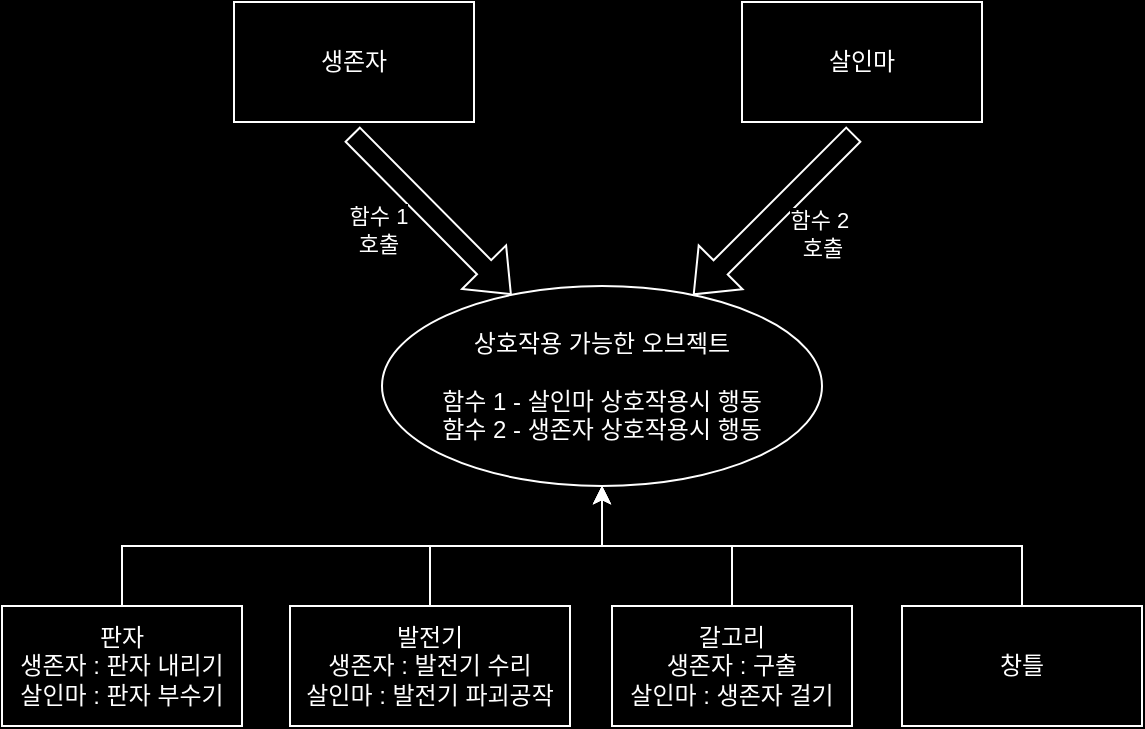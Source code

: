 <mxfile version="24.7.6">
  <diagram name="페이지-1" id="o0APWfUMKUU7ITL8NAqE">
    <mxGraphModel dx="690" dy="737" grid="0" gridSize="10" guides="1" tooltips="1" connect="1" arrows="1" fold="1" page="1" pageScale="1" pageWidth="827" pageHeight="1169" background="#000000" math="0" shadow="0">
      <root>
        <mxCell id="0" />
        <mxCell id="1" parent="0" />
        <mxCell id="HwlPlYfOWSaUj1gYbrh8-1" value="상호작용 가능한&amp;nbsp;&lt;span style=&quot;background-color: initial;&quot;&gt;오브젝트&lt;/span&gt;&lt;div&gt;&lt;br&gt;&lt;div&gt;함수 1 - 살인마 상호작용시 행동&lt;/div&gt;&lt;div&gt;함수 2 - 생존자 상호작용시 행동&lt;/div&gt;&lt;/div&gt;" style="ellipse;whiteSpace=wrap;html=1;labelBackgroundColor=none;fillColor=#000000;strokeColor=#FFFFFF;fontColor=#FFFFFF;" vertex="1" parent="1">
          <mxGeometry x="250" y="240" width="220" height="100" as="geometry" />
        </mxCell>
        <mxCell id="HwlPlYfOWSaUj1gYbrh8-10" style="edgeStyle=orthogonalEdgeStyle;rounded=0;orthogonalLoop=1;jettySize=auto;html=1;exitX=0.5;exitY=0;exitDx=0;exitDy=0;labelBackgroundColor=none;strokeColor=#FFFFFF;fontColor=default;" edge="1" parent="1" source="HwlPlYfOWSaUj1gYbrh8-2" target="HwlPlYfOWSaUj1gYbrh8-1">
          <mxGeometry relative="1" as="geometry" />
        </mxCell>
        <mxCell id="HwlPlYfOWSaUj1gYbrh8-2" value="판자&lt;div&gt;생존자 : 판자 내리기&lt;/div&gt;&lt;div&gt;살인마 : 판자 부수기&lt;/div&gt;" style="rounded=0;whiteSpace=wrap;html=1;labelBackgroundColor=none;fillColor=#000000;strokeColor=#FFFFFF;fontColor=#FFFFFF;" vertex="1" parent="1">
          <mxGeometry x="60" y="400" width="120" height="60" as="geometry" />
        </mxCell>
        <mxCell id="HwlPlYfOWSaUj1gYbrh8-6" style="edgeStyle=orthogonalEdgeStyle;rounded=0;orthogonalLoop=1;jettySize=auto;html=1;labelBackgroundColor=none;strokeColor=#FFFFFF;fontColor=default;" edge="1" parent="1" source="HwlPlYfOWSaUj1gYbrh8-3" target="HwlPlYfOWSaUj1gYbrh8-1">
          <mxGeometry relative="1" as="geometry" />
        </mxCell>
        <mxCell id="HwlPlYfOWSaUj1gYbrh8-3" value="발전기&lt;div&gt;생존자 : 발전기 수리&lt;/div&gt;&lt;div&gt;살인마 : 발전기 파괴공작&lt;/div&gt;" style="rounded=0;whiteSpace=wrap;html=1;labelBackgroundColor=none;fillColor=#000000;strokeColor=#FFFFFF;fontColor=#FFFFFF;" vertex="1" parent="1">
          <mxGeometry x="204" y="400" width="140" height="60" as="geometry" />
        </mxCell>
        <mxCell id="HwlPlYfOWSaUj1gYbrh8-7" style="edgeStyle=orthogonalEdgeStyle;rounded=0;orthogonalLoop=1;jettySize=auto;html=1;labelBackgroundColor=none;strokeColor=#FFFFFF;fontColor=default;" edge="1" parent="1" source="HwlPlYfOWSaUj1gYbrh8-4" target="HwlPlYfOWSaUj1gYbrh8-1">
          <mxGeometry relative="1" as="geometry" />
        </mxCell>
        <mxCell id="HwlPlYfOWSaUj1gYbrh8-4" value="갈고리&lt;div&gt;생존자 : 구출&lt;/div&gt;&lt;div&gt;살인마 : 생존자 걸기&lt;/div&gt;" style="rounded=0;whiteSpace=wrap;html=1;labelBackgroundColor=none;fillColor=#000000;strokeColor=#FFFFFF;fontColor=#FFFFFF;" vertex="1" parent="1">
          <mxGeometry x="365" y="400" width="120" height="60" as="geometry" />
        </mxCell>
        <mxCell id="HwlPlYfOWSaUj1gYbrh8-11" style="edgeStyle=orthogonalEdgeStyle;rounded=0;orthogonalLoop=1;jettySize=auto;html=1;exitX=0.5;exitY=0;exitDx=0;exitDy=0;labelBackgroundColor=none;strokeColor=#FFFFFF;fontColor=default;" edge="1" parent="1" source="HwlPlYfOWSaUj1gYbrh8-5" target="HwlPlYfOWSaUj1gYbrh8-1">
          <mxGeometry relative="1" as="geometry" />
        </mxCell>
        <mxCell id="HwlPlYfOWSaUj1gYbrh8-5" value="창틀" style="rounded=0;whiteSpace=wrap;html=1;labelBackgroundColor=none;fillColor=#000000;strokeColor=#FFFFFF;fontColor=#FFFFFF;" vertex="1" parent="1">
          <mxGeometry x="510" y="400" width="120" height="60" as="geometry" />
        </mxCell>
        <mxCell id="HwlPlYfOWSaUj1gYbrh8-13" value="생존자" style="rounded=0;whiteSpace=wrap;html=1;labelBackgroundColor=none;fillColor=#000000;strokeColor=#FFFFFF;fontColor=#FFFFFF;" vertex="1" parent="1">
          <mxGeometry x="176" y="98" width="120" height="60" as="geometry" />
        </mxCell>
        <mxCell id="HwlPlYfOWSaUj1gYbrh8-15" value="" style="shape=flexArrow;endArrow=classic;html=1;rounded=0;strokeWidth=1;endSize=6;startSize=16;sourcePerimeterSpacing=0;labelBackgroundColor=none;strokeColor=#FFFFFF;fontColor=default;" edge="1" parent="1" target="HwlPlYfOWSaUj1gYbrh8-1">
          <mxGeometry width="50" height="50" relative="1" as="geometry">
            <mxPoint x="235" y="164" as="sourcePoint" />
            <mxPoint x="359.76" y="230" as="targetPoint" />
          </mxGeometry>
        </mxCell>
        <mxCell id="HwlPlYfOWSaUj1gYbrh8-16" value="함수 1&lt;div&gt;호출&lt;/div&gt;" style="edgeLabel;html=1;align=center;verticalAlign=middle;resizable=0;points=[];labelBackgroundColor=#000000;fontColor=#FFFFFF;" vertex="1" connectable="0" parent="HwlPlYfOWSaUj1gYbrh8-15">
          <mxGeometry x="-0.367" y="4" relative="1" as="geometry">
            <mxPoint x="-15" y="25" as="offset" />
          </mxGeometry>
        </mxCell>
        <mxCell id="HwlPlYfOWSaUj1gYbrh8-18" value="살인마" style="rounded=0;whiteSpace=wrap;html=1;labelBackgroundColor=none;fillColor=#000000;strokeColor=#FFFFFF;fontColor=#FFFFFF;" vertex="1" parent="1">
          <mxGeometry x="430" y="98" width="120" height="60" as="geometry" />
        </mxCell>
        <mxCell id="HwlPlYfOWSaUj1gYbrh8-19" value="" style="shape=flexArrow;endArrow=classic;html=1;rounded=0;strokeWidth=1;endSize=6;startSize=16;sourcePerimeterSpacing=0;labelBackgroundColor=none;strokeColor=#FFFFFF;fontColor=default;" edge="1" parent="1" target="HwlPlYfOWSaUj1gYbrh8-1">
          <mxGeometry width="50" height="50" relative="1" as="geometry">
            <mxPoint x="486" y="164" as="sourcePoint" />
            <mxPoint x="362" y="229" as="targetPoint" />
          </mxGeometry>
        </mxCell>
        <mxCell id="HwlPlYfOWSaUj1gYbrh8-20" value="함수 2&amp;nbsp;&lt;div&gt;호출&lt;/div&gt;" style="edgeLabel;html=1;align=center;verticalAlign=middle;resizable=0;points=[];labelBackgroundColor=#000000;fontColor=#FFFFFF;" vertex="1" connectable="0" parent="HwlPlYfOWSaUj1gYbrh8-19">
          <mxGeometry x="-0.367" y="4" relative="1" as="geometry">
            <mxPoint x="6" y="21" as="offset" />
          </mxGeometry>
        </mxCell>
      </root>
    </mxGraphModel>
  </diagram>
</mxfile>
